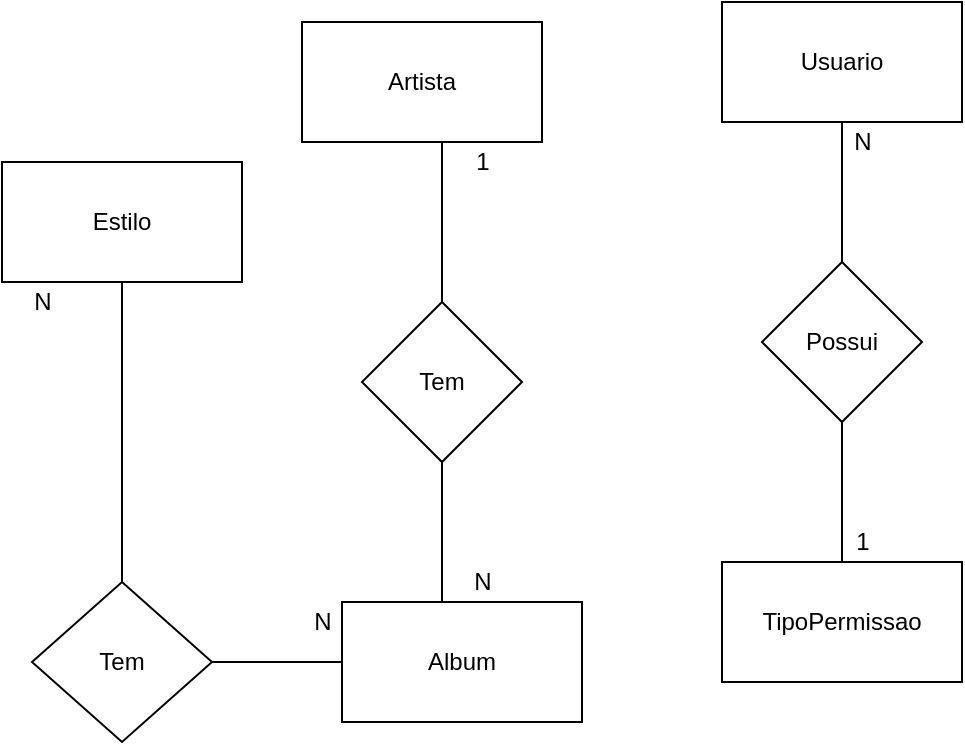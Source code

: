 <mxfile version="13.6.2" type="device"><diagram id="6lHKP01PaqrZw9hArYF8" name="Page-1"><mxGraphModel dx="1422" dy="1898" grid="1" gridSize="10" guides="1" tooltips="1" connect="1" arrows="1" fold="1" page="1" pageScale="1" pageWidth="827" pageHeight="1169" math="0" shadow="0"><root><mxCell id="0"/><mxCell id="1" parent="0"/><mxCell id="-pileIu4Nzea7VFGkh4f-1" value="Estilo" style="rounded=0;whiteSpace=wrap;html=1;" vertex="1" parent="1"><mxGeometry x="110" y="40" width="120" height="60" as="geometry"/></mxCell><mxCell id="-pileIu4Nzea7VFGkh4f-2" value="N" style="text;html=1;align=center;verticalAlign=middle;resizable=0;points=[];autosize=1;" vertex="1" parent="1"><mxGeometry x="120" y="100" width="20" height="20" as="geometry"/></mxCell><mxCell id="-pileIu4Nzea7VFGkh4f-3" value="" style="endArrow=none;html=1;exitX=0.5;exitY=0;exitDx=0;exitDy=0;entryX=0.5;entryY=1;entryDx=0;entryDy=0;" edge="1" parent="1" source="-pileIu4Nzea7VFGkh4f-4" target="-pileIu4Nzea7VFGkh4f-1"><mxGeometry width="50" height="50" relative="1" as="geometry"><mxPoint x="180" y="250" as="sourcePoint"/><mxPoint x="180" y="100" as="targetPoint"/></mxGeometry></mxCell><mxCell id="-pileIu4Nzea7VFGkh4f-4" value="Tem" style="rhombus;whiteSpace=wrap;html=1;" vertex="1" parent="1"><mxGeometry x="125" y="250" width="90" height="80" as="geometry"/></mxCell><mxCell id="-pileIu4Nzea7VFGkh4f-5" value="" style="endArrow=none;html=1;exitX=1;exitY=0.5;exitDx=0;exitDy=0;" edge="1" parent="1" source="-pileIu4Nzea7VFGkh4f-4"><mxGeometry width="50" height="50" relative="1" as="geometry"><mxPoint x="215" y="300" as="sourcePoint"/><mxPoint x="280" y="290" as="targetPoint"/></mxGeometry></mxCell><mxCell id="-pileIu4Nzea7VFGkh4f-6" value="Album" style="rounded=0;whiteSpace=wrap;html=1;" vertex="1" parent="1"><mxGeometry x="280" y="260" width="120" height="60" as="geometry"/></mxCell><mxCell id="-pileIu4Nzea7VFGkh4f-7" value="N" style="text;html=1;align=center;verticalAlign=middle;resizable=0;points=[];autosize=1;" vertex="1" parent="1"><mxGeometry x="260" y="260" width="20" height="20" as="geometry"/></mxCell><mxCell id="-pileIu4Nzea7VFGkh4f-8" value="" style="endArrow=none;html=1;" edge="1" parent="1"><mxGeometry width="50" height="50" relative="1" as="geometry"><mxPoint x="330" y="260" as="sourcePoint"/><mxPoint x="330" y="190" as="targetPoint"/></mxGeometry></mxCell><mxCell id="-pileIu4Nzea7VFGkh4f-9" value="Tem" style="rhombus;whiteSpace=wrap;html=1;" vertex="1" parent="1"><mxGeometry x="290" y="110" width="80" height="80" as="geometry"/></mxCell><mxCell id="-pileIu4Nzea7VFGkh4f-10" value="" style="endArrow=none;html=1;" edge="1" parent="1"><mxGeometry width="50" height="50" relative="1" as="geometry"><mxPoint x="330" y="110" as="sourcePoint"/><mxPoint x="330" y="30" as="targetPoint"/></mxGeometry></mxCell><mxCell id="-pileIu4Nzea7VFGkh4f-11" value="Artista" style="rounded=0;whiteSpace=wrap;html=1;" vertex="1" parent="1"><mxGeometry x="260" y="-30" width="120" height="60" as="geometry"/></mxCell><mxCell id="-pileIu4Nzea7VFGkh4f-12" value="N" style="text;html=1;align=center;verticalAlign=middle;resizable=0;points=[];autosize=1;" vertex="1" parent="1"><mxGeometry x="340" y="240" width="20" height="20" as="geometry"/></mxCell><mxCell id="-pileIu4Nzea7VFGkh4f-13" value="1" style="text;html=1;align=center;verticalAlign=middle;resizable=0;points=[];autosize=1;" vertex="1" parent="1"><mxGeometry x="340" y="30" width="20" height="20" as="geometry"/></mxCell><mxCell id="-pileIu4Nzea7VFGkh4f-14" value="Usuario" style="rounded=0;whiteSpace=wrap;html=1;" vertex="1" parent="1"><mxGeometry x="470" y="-40" width="120" height="60" as="geometry"/></mxCell><mxCell id="-pileIu4Nzea7VFGkh4f-15" value="" style="endArrow=none;html=1;" edge="1" parent="1"><mxGeometry width="50" height="50" relative="1" as="geometry"><mxPoint x="530" y="90" as="sourcePoint"/><mxPoint x="530" y="20" as="targetPoint"/></mxGeometry></mxCell><mxCell id="-pileIu4Nzea7VFGkh4f-16" value="Possui" style="rhombus;whiteSpace=wrap;html=1;" vertex="1" parent="1"><mxGeometry x="490" y="90" width="80" height="80" as="geometry"/></mxCell><mxCell id="-pileIu4Nzea7VFGkh4f-17" value="N" style="text;html=1;align=center;verticalAlign=middle;resizable=0;points=[];autosize=1;" vertex="1" parent="1"><mxGeometry x="530" y="20" width="20" height="20" as="geometry"/></mxCell><mxCell id="-pileIu4Nzea7VFGkh4f-18" value="" style="endArrow=none;html=1;exitX=0.5;exitY=0;exitDx=0;exitDy=0;" edge="1" parent="1" source="-pileIu4Nzea7VFGkh4f-19"><mxGeometry width="50" height="50" relative="1" as="geometry"><mxPoint x="530" y="230" as="sourcePoint"/><mxPoint x="530" y="170" as="targetPoint"/></mxGeometry></mxCell><mxCell id="-pileIu4Nzea7VFGkh4f-19" value="TipoPermissao" style="rounded=0;whiteSpace=wrap;html=1;" vertex="1" parent="1"><mxGeometry x="470" y="240" width="120" height="60" as="geometry"/></mxCell><mxCell id="-pileIu4Nzea7VFGkh4f-20" value="1" style="text;html=1;align=center;verticalAlign=middle;resizable=0;points=[];autosize=1;" vertex="1" parent="1"><mxGeometry x="530" y="220" width="20" height="20" as="geometry"/></mxCell></root></mxGraphModel></diagram></mxfile>